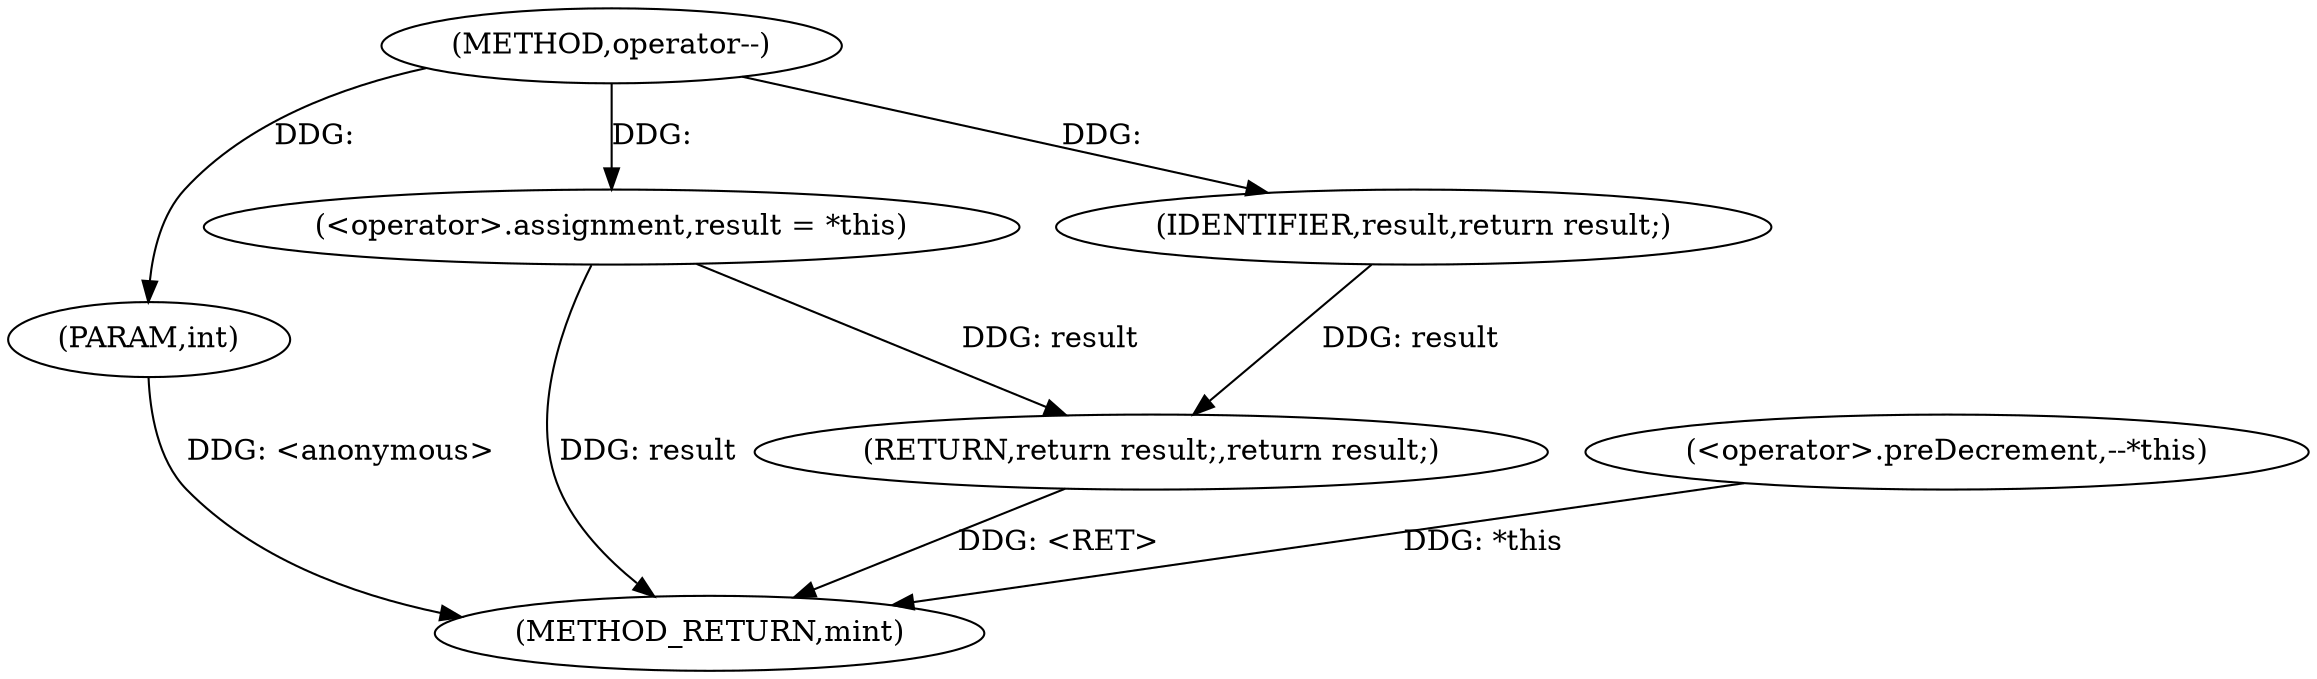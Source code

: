 digraph "operator--" {  
"1000860" [label = "(METHOD,operator--)" ]
"1000873" [label = "(METHOD_RETURN,mint)" ]
"1000861" [label = "(PARAM,int)" ]
"1000864" [label = "(<operator>.assignment,result = *this)" ]
"1000868" [label = "(<operator>.preDecrement,--*this)" ]
"1000871" [label = "(RETURN,return result;,return result;)" ]
"1000872" [label = "(IDENTIFIER,result,return result;)" ]
  "1000871" -> "1000873"  [ label = "DDG: <RET>"] 
  "1000861" -> "1000873"  [ label = "DDG: <anonymous>"] 
  "1000864" -> "1000873"  [ label = "DDG: result"] 
  "1000868" -> "1000873"  [ label = "DDG: *this"] 
  "1000860" -> "1000861"  [ label = "DDG: "] 
  "1000872" -> "1000871"  [ label = "DDG: result"] 
  "1000864" -> "1000871"  [ label = "DDG: result"] 
  "1000860" -> "1000864"  [ label = "DDG: "] 
  "1000860" -> "1000872"  [ label = "DDG: "] 
}
